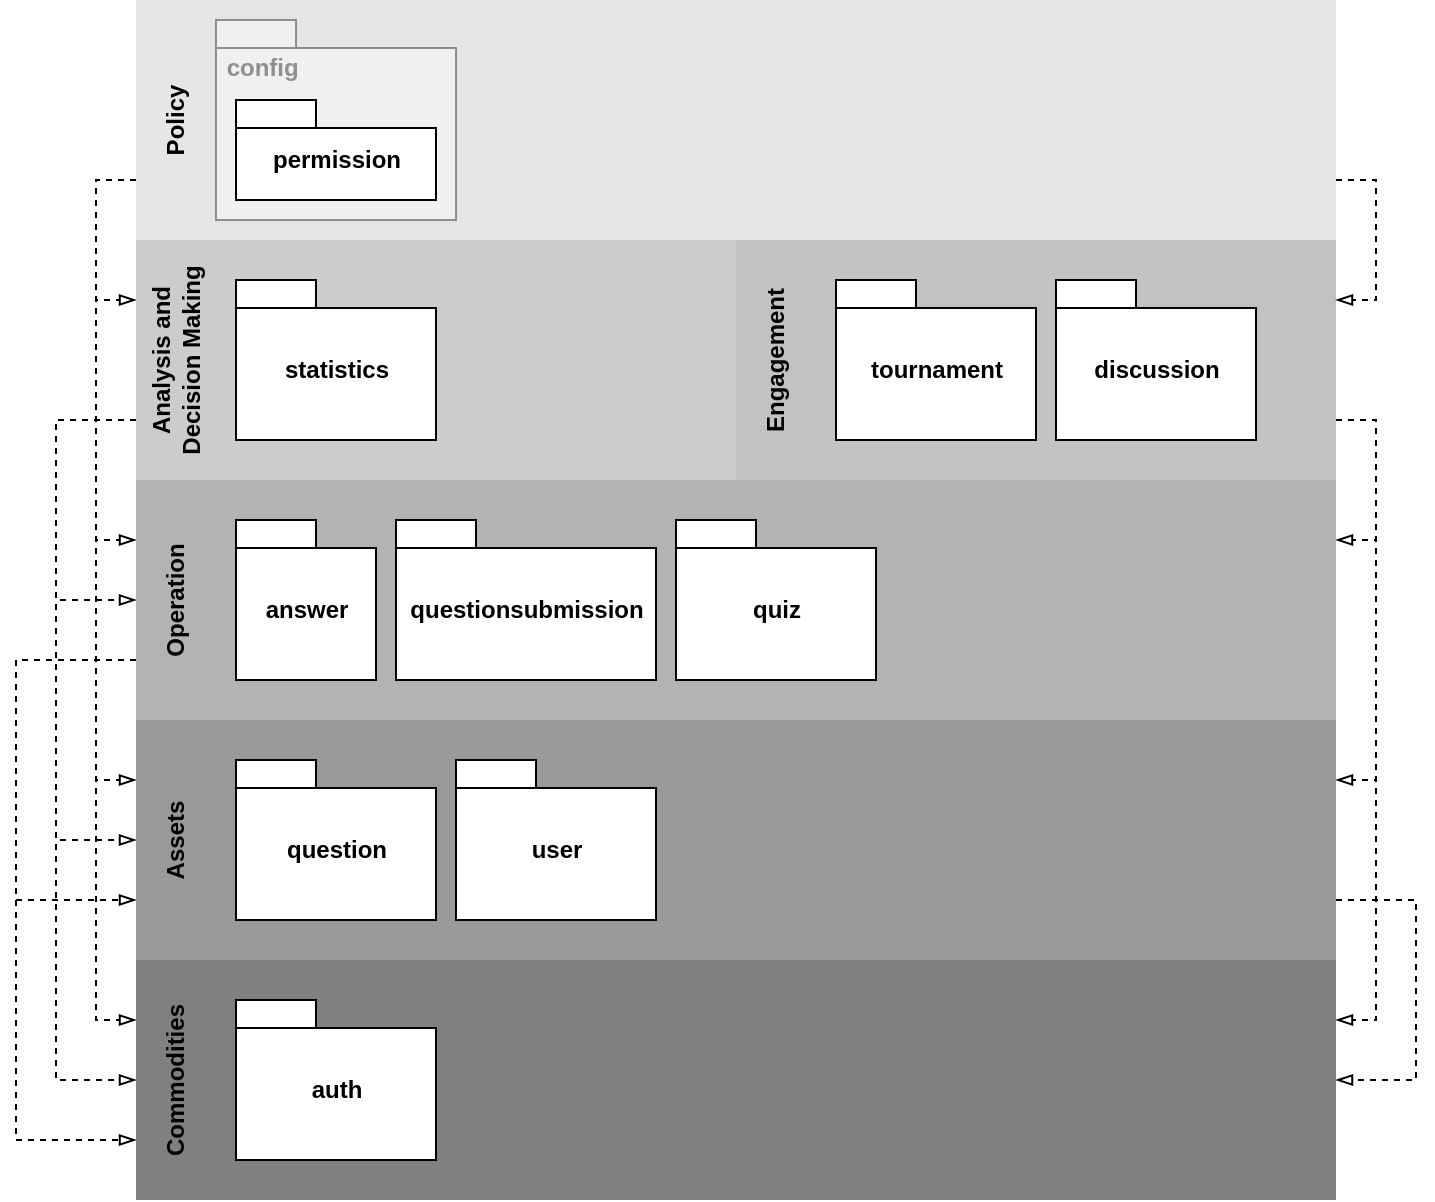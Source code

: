 <mxfile version="14.1.2" type="device"><diagram id="PT3bpkTvukQqYA20z33V" name="Page-1"><mxGraphModel dx="1185" dy="588" grid="1" gridSize="10" guides="1" tooltips="1" connect="1" arrows="1" fold="1" page="1" pageScale="1" pageWidth="850" pageHeight="1100" math="0" shadow="0"><root><mxCell id="0"/><mxCell id="1" parent="0"/><mxCell id="2_2o-RVly2B83f6Iuyst-39" style="edgeStyle=orthogonalEdgeStyle;rounded=0;orthogonalLoop=1;jettySize=auto;html=1;exitX=1;exitY=0.75;exitDx=0;exitDy=0;entryX=1;entryY=0.25;entryDx=0;entryDy=0;dashed=1;endArrow=blockThin;endFill=0;fontColor=#000000;" edge="1" parent="1" source="2_2o-RVly2B83f6Iuyst-22" target="2_2o-RVly2B83f6Iuyst-3"><mxGeometry relative="1" as="geometry"/></mxCell><mxCell id="2_2o-RVly2B83f6Iuyst-40" style="edgeStyle=orthogonalEdgeStyle;rounded=0;orthogonalLoop=1;jettySize=auto;html=1;exitX=1;exitY=0.75;exitDx=0;exitDy=0;entryX=1;entryY=0.25;entryDx=0;entryDy=0;dashed=1;endArrow=blockThin;endFill=0;fontColor=#000000;" edge="1" parent="1" source="2_2o-RVly2B83f6Iuyst-22" target="2_2o-RVly2B83f6Iuyst-4"><mxGeometry relative="1" as="geometry"/></mxCell><mxCell id="2_2o-RVly2B83f6Iuyst-41" style="edgeStyle=orthogonalEdgeStyle;rounded=0;orthogonalLoop=1;jettySize=auto;html=1;exitX=1;exitY=0.75;exitDx=0;exitDy=0;entryX=1;entryY=0.25;entryDx=0;entryDy=0;dashed=1;endArrow=blockThin;endFill=0;fontColor=#000000;" edge="1" parent="1" source="2_2o-RVly2B83f6Iuyst-22" target="2_2o-RVly2B83f6Iuyst-5"><mxGeometry relative="1" as="geometry"/></mxCell><mxCell id="2_2o-RVly2B83f6Iuyst-22" value="" style="rounded=0;whiteSpace=wrap;html=1;strokeColor=none;fillColor=#C2C2C2;" vertex="1" parent="1"><mxGeometry x="420" y="200" width="300" height="120" as="geometry"/></mxCell><mxCell id="2_2o-RVly2B83f6Iuyst-27" style="edgeStyle=orthogonalEdgeStyle;rounded=0;orthogonalLoop=1;jettySize=auto;html=1;exitX=0;exitY=0.75;exitDx=0;exitDy=0;entryX=0;entryY=0.25;entryDx=0;entryDy=0;dashed=1;endArrow=blockThin;endFill=0;fontColor=#000000;" edge="1" parent="1" source="2_2o-RVly2B83f6Iuyst-1" target="2_2o-RVly2B83f6Iuyst-2"><mxGeometry relative="1" as="geometry"/></mxCell><mxCell id="2_2o-RVly2B83f6Iuyst-28" style="edgeStyle=orthogonalEdgeStyle;rounded=0;orthogonalLoop=1;jettySize=auto;html=1;exitX=0;exitY=0.75;exitDx=0;exitDy=0;entryX=0;entryY=0.25;entryDx=0;entryDy=0;dashed=1;endArrow=blockThin;endFill=0;fontColor=#000000;" edge="1" parent="1" source="2_2o-RVly2B83f6Iuyst-1" target="2_2o-RVly2B83f6Iuyst-3"><mxGeometry relative="1" as="geometry"/></mxCell><mxCell id="2_2o-RVly2B83f6Iuyst-29" style="edgeStyle=orthogonalEdgeStyle;rounded=0;orthogonalLoop=1;jettySize=auto;html=1;exitX=0;exitY=0.75;exitDx=0;exitDy=0;entryX=0;entryY=0.25;entryDx=0;entryDy=0;dashed=1;endArrow=blockThin;endFill=0;fontColor=#000000;" edge="1" parent="1" source="2_2o-RVly2B83f6Iuyst-1" target="2_2o-RVly2B83f6Iuyst-4"><mxGeometry relative="1" as="geometry"/></mxCell><mxCell id="2_2o-RVly2B83f6Iuyst-30" style="edgeStyle=orthogonalEdgeStyle;rounded=0;orthogonalLoop=1;jettySize=auto;html=1;exitX=0;exitY=0.75;exitDx=0;exitDy=0;entryX=0;entryY=0.25;entryDx=0;entryDy=0;dashed=1;endArrow=blockThin;endFill=0;fontColor=#000000;" edge="1" parent="1" source="2_2o-RVly2B83f6Iuyst-1" target="2_2o-RVly2B83f6Iuyst-5"><mxGeometry relative="1" as="geometry"/></mxCell><mxCell id="2_2o-RVly2B83f6Iuyst-31" style="edgeStyle=orthogonalEdgeStyle;rounded=0;orthogonalLoop=1;jettySize=auto;html=1;exitX=1;exitY=0.75;exitDx=0;exitDy=0;entryX=1;entryY=0.25;entryDx=0;entryDy=0;dashed=1;endArrow=blockThin;endFill=0;fontColor=#000000;" edge="1" parent="1" source="2_2o-RVly2B83f6Iuyst-1" target="2_2o-RVly2B83f6Iuyst-22"><mxGeometry relative="1" as="geometry"/></mxCell><mxCell id="2_2o-RVly2B83f6Iuyst-1" value="" style="rounded=0;whiteSpace=wrap;html=1;strokeColor=none;fillColor=#E6E6E6;" vertex="1" parent="1"><mxGeometry x="120" y="80" width="600" height="120" as="geometry"/></mxCell><mxCell id="2_2o-RVly2B83f6Iuyst-32" style="edgeStyle=orthogonalEdgeStyle;rounded=0;orthogonalLoop=1;jettySize=auto;html=1;exitX=0;exitY=0.75;exitDx=0;exitDy=0;entryX=0;entryY=0.5;entryDx=0;entryDy=0;dashed=1;endArrow=blockThin;endFill=0;fontColor=#000000;" edge="1" parent="1" source="2_2o-RVly2B83f6Iuyst-2" target="2_2o-RVly2B83f6Iuyst-3"><mxGeometry relative="1" as="geometry"><Array as="points"><mxPoint x="80" y="290"/><mxPoint x="80" y="380"/></Array></mxGeometry></mxCell><mxCell id="2_2o-RVly2B83f6Iuyst-33" style="edgeStyle=orthogonalEdgeStyle;rounded=0;orthogonalLoop=1;jettySize=auto;html=1;exitX=0;exitY=0.75;exitDx=0;exitDy=0;entryX=0;entryY=0.5;entryDx=0;entryDy=0;dashed=1;endArrow=blockThin;endFill=0;fontColor=#000000;" edge="1" parent="1" source="2_2o-RVly2B83f6Iuyst-2" target="2_2o-RVly2B83f6Iuyst-4"><mxGeometry relative="1" as="geometry"><Array as="points"><mxPoint x="80" y="290"/><mxPoint x="80" y="500"/></Array></mxGeometry></mxCell><mxCell id="2_2o-RVly2B83f6Iuyst-34" style="edgeStyle=orthogonalEdgeStyle;rounded=0;orthogonalLoop=1;jettySize=auto;html=1;exitX=0;exitY=0.75;exitDx=0;exitDy=0;entryX=0;entryY=0.5;entryDx=0;entryDy=0;dashed=1;endArrow=blockThin;endFill=0;fontColor=#000000;" edge="1" parent="1" source="2_2o-RVly2B83f6Iuyst-2" target="2_2o-RVly2B83f6Iuyst-5"><mxGeometry relative="1" as="geometry"><Array as="points"><mxPoint x="80" y="290"/><mxPoint x="80" y="620"/></Array></mxGeometry></mxCell><mxCell id="2_2o-RVly2B83f6Iuyst-2" value="" style="rounded=0;whiteSpace=wrap;html=1;strokeColor=none;fillColor=#CCCCCC;" vertex="1" parent="1"><mxGeometry x="120" y="200" width="300" height="120" as="geometry"/></mxCell><mxCell id="2_2o-RVly2B83f6Iuyst-35" style="edgeStyle=orthogonalEdgeStyle;rounded=0;orthogonalLoop=1;jettySize=auto;html=1;exitX=0;exitY=0.75;exitDx=0;exitDy=0;entryX=0;entryY=0.75;entryDx=0;entryDy=0;dashed=1;endArrow=blockThin;endFill=0;fontColor=#000000;" edge="1" parent="1" source="2_2o-RVly2B83f6Iuyst-3" target="2_2o-RVly2B83f6Iuyst-4"><mxGeometry relative="1" as="geometry"><Array as="points"><mxPoint x="60" y="410"/><mxPoint x="60" y="530"/></Array></mxGeometry></mxCell><mxCell id="2_2o-RVly2B83f6Iuyst-36" style="edgeStyle=orthogonalEdgeStyle;rounded=0;orthogonalLoop=1;jettySize=auto;html=1;exitX=0;exitY=0.75;exitDx=0;exitDy=0;entryX=0;entryY=0.75;entryDx=0;entryDy=0;dashed=1;endArrow=blockThin;endFill=0;fontColor=#000000;" edge="1" parent="1" source="2_2o-RVly2B83f6Iuyst-3" target="2_2o-RVly2B83f6Iuyst-5"><mxGeometry relative="1" as="geometry"><Array as="points"><mxPoint x="60" y="410"/><mxPoint x="60" y="650"/></Array></mxGeometry></mxCell><mxCell id="2_2o-RVly2B83f6Iuyst-3" value="" style="rounded=0;whiteSpace=wrap;html=1;strokeColor=none;fillColor=#B3B3B3;" vertex="1" parent="1"><mxGeometry x="120" y="320" width="600" height="120" as="geometry"/></mxCell><mxCell id="2_2o-RVly2B83f6Iuyst-38" style="edgeStyle=orthogonalEdgeStyle;rounded=0;orthogonalLoop=1;jettySize=auto;html=1;exitX=1;exitY=0.75;exitDx=0;exitDy=0;entryX=1;entryY=0.5;entryDx=0;entryDy=0;dashed=1;endArrow=blockThin;endFill=0;fontColor=#000000;" edge="1" parent="1" source="2_2o-RVly2B83f6Iuyst-4" target="2_2o-RVly2B83f6Iuyst-5"><mxGeometry relative="1" as="geometry"><Array as="points"><mxPoint x="760" y="530"/><mxPoint x="760" y="620"/></Array></mxGeometry></mxCell><mxCell id="2_2o-RVly2B83f6Iuyst-4" value="" style="rounded=0;whiteSpace=wrap;html=1;strokeColor=none;fillColor=#999999;" vertex="1" parent="1"><mxGeometry x="120" y="440" width="600" height="120" as="geometry"/></mxCell><mxCell id="2_2o-RVly2B83f6Iuyst-5" value="" style="rounded=0;whiteSpace=wrap;html=1;strokeColor=none;fillColor=#808080;" vertex="1" parent="1"><mxGeometry x="120" y="560" width="600" height="120" as="geometry"/></mxCell><mxCell id="2_2o-RVly2B83f6Iuyst-6" value="Policy" style="text;html=1;strokeColor=none;fillColor=none;align=center;verticalAlign=middle;whiteSpace=wrap;rounded=0;rotation=-90;fontStyle=1" vertex="1" parent="1"><mxGeometry x="80" y="130" width="120" height="20" as="geometry"/></mxCell><mxCell id="2_2o-RVly2B83f6Iuyst-7" value="Analysis and Decision Making" style="text;html=1;strokeColor=none;fillColor=none;align=center;verticalAlign=middle;whiteSpace=wrap;rounded=0;rotation=-90;fontStyle=1" vertex="1" parent="1"><mxGeometry x="80" y="250" width="120" height="20" as="geometry"/></mxCell><mxCell id="2_2o-RVly2B83f6Iuyst-8" value="Operation" style="text;html=1;strokeColor=none;fillColor=none;align=center;verticalAlign=middle;whiteSpace=wrap;rounded=0;rotation=-90;fontStyle=1" vertex="1" parent="1"><mxGeometry x="80" y="370" width="120" height="20" as="geometry"/></mxCell><mxCell id="2_2o-RVly2B83f6Iuyst-9" value="Assets" style="text;html=1;strokeColor=none;fillColor=none;align=center;verticalAlign=middle;whiteSpace=wrap;rounded=0;rotation=-90;fontStyle=1" vertex="1" parent="1"><mxGeometry x="80" y="490" width="120" height="20" as="geometry"/></mxCell><mxCell id="2_2o-RVly2B83f6Iuyst-10" value="Commodities" style="text;html=1;strokeColor=none;fillColor=none;align=center;verticalAlign=middle;whiteSpace=wrap;rounded=0;rotation=-90;fontStyle=1" vertex="1" parent="1"><mxGeometry x="80" y="610" width="120" height="20" as="geometry"/></mxCell><mxCell id="2_2o-RVly2B83f6Iuyst-11" value="&amp;nbsp;config" style="shape=folder;fontStyle=1;spacingTop=10;tabWidth=40;tabHeight=14;tabPosition=left;html=1;fillColor=#FFFFFF;verticalAlign=top;align=left;opacity=40;textOpacity=40;" vertex="1" parent="1"><mxGeometry x="160" y="90" width="120" height="100" as="geometry"/></mxCell><mxCell id="2_2o-RVly2B83f6Iuyst-12" value="permission" style="shape=folder;fontStyle=1;spacingTop=10;tabWidth=40;tabHeight=14;tabPosition=left;html=1;fillColor=#FFFFFF;" vertex="1" parent="1"><mxGeometry x="170" y="130" width="100" height="50" as="geometry"/></mxCell><mxCell id="2_2o-RVly2B83f6Iuyst-13" value="statistics" style="shape=folder;fontStyle=1;spacingTop=10;tabWidth=40;tabHeight=14;tabPosition=left;html=1;fillColor=#FFFFFF;" vertex="1" parent="1"><mxGeometry x="170" y="220" width="100" height="80" as="geometry"/></mxCell><mxCell id="2_2o-RVly2B83f6Iuyst-14" value="answer" style="shape=folder;fontStyle=1;spacingTop=10;tabWidth=40;tabHeight=14;tabPosition=left;html=1;fillColor=#FFFFFF;" vertex="1" parent="1"><mxGeometry x="170" y="340" width="70" height="80" as="geometry"/></mxCell><mxCell id="2_2o-RVly2B83f6Iuyst-15" value="tournament" style="shape=folder;fontStyle=1;spacingTop=10;tabWidth=40;tabHeight=14;tabPosition=left;html=1;fillColor=#FFFFFF;" vertex="1" parent="1"><mxGeometry x="470" y="220" width="100" height="80" as="geometry"/></mxCell><mxCell id="2_2o-RVly2B83f6Iuyst-16" value="discussion" style="shape=folder;fontStyle=1;spacingTop=10;tabWidth=40;tabHeight=14;tabPosition=left;html=1;fillColor=#FFFFFF;" vertex="1" parent="1"><mxGeometry x="580" y="220" width="100" height="80" as="geometry"/></mxCell><mxCell id="2_2o-RVly2B83f6Iuyst-17" value="questionsubmission" style="shape=folder;fontStyle=1;spacingTop=10;tabWidth=40;tabHeight=14;tabPosition=left;html=1;fillColor=#FFFFFF;" vertex="1" parent="1"><mxGeometry x="250" y="340" width="130" height="80" as="geometry"/></mxCell><mxCell id="2_2o-RVly2B83f6Iuyst-18" value="quiz" style="shape=folder;fontStyle=1;spacingTop=10;tabWidth=40;tabHeight=14;tabPosition=left;html=1;fillColor=#FFFFFF;" vertex="1" parent="1"><mxGeometry x="390" y="340" width="100" height="80" as="geometry"/></mxCell><mxCell id="2_2o-RVly2B83f6Iuyst-19" value="question" style="shape=folder;fontStyle=1;spacingTop=10;tabWidth=40;tabHeight=14;tabPosition=left;html=1;fillColor=#FFFFFF;" vertex="1" parent="1"><mxGeometry x="170" y="460" width="100" height="80" as="geometry"/></mxCell><mxCell id="2_2o-RVly2B83f6Iuyst-20" value="user" style="shape=folder;fontStyle=1;spacingTop=10;tabWidth=40;tabHeight=14;tabPosition=left;html=1;fillColor=#FFFFFF;" vertex="1" parent="1"><mxGeometry x="280" y="460" width="100" height="80" as="geometry"/></mxCell><mxCell id="2_2o-RVly2B83f6Iuyst-21" value="auth" style="shape=folder;fontStyle=1;spacingTop=10;tabWidth=40;tabHeight=14;tabPosition=left;html=1;fillColor=#FFFFFF;" vertex="1" parent="1"><mxGeometry x="170" y="580" width="100" height="80" as="geometry"/></mxCell><mxCell id="2_2o-RVly2B83f6Iuyst-23" value="Engagement" style="text;html=1;strokeColor=none;fillColor=none;align=center;verticalAlign=middle;whiteSpace=wrap;rounded=0;rotation=-90;fontStyle=1" vertex="1" parent="1"><mxGeometry x="380" y="250" width="120" height="20" as="geometry"/></mxCell></root></mxGraphModel></diagram></mxfile>